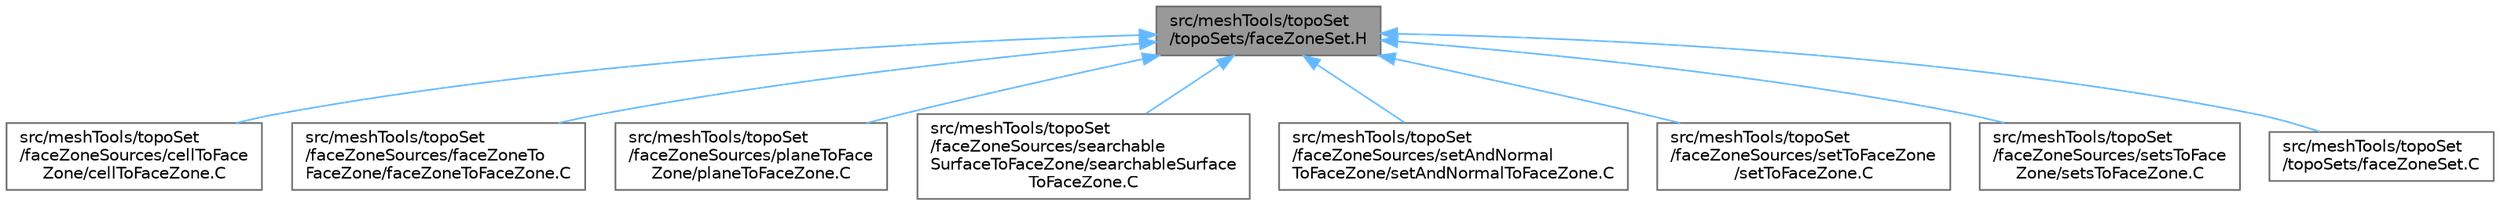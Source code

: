 digraph "src/meshTools/topoSet/topoSets/faceZoneSet.H"
{
 // LATEX_PDF_SIZE
  bgcolor="transparent";
  edge [fontname=Helvetica,fontsize=10,labelfontname=Helvetica,labelfontsize=10];
  node [fontname=Helvetica,fontsize=10,shape=box,height=0.2,width=0.4];
  Node1 [id="Node000001",label="src/meshTools/topoSet\l/topoSets/faceZoneSet.H",height=0.2,width=0.4,color="gray40", fillcolor="grey60", style="filled", fontcolor="black",tooltip=" "];
  Node1 -> Node2 [id="edge1_Node000001_Node000002",dir="back",color="steelblue1",style="solid",tooltip=" "];
  Node2 [id="Node000002",label="src/meshTools/topoSet\l/faceZoneSources/cellToFace\lZone/cellToFaceZone.C",height=0.2,width=0.4,color="grey40", fillcolor="white", style="filled",URL="$cellToFaceZone_8C.html",tooltip=" "];
  Node1 -> Node3 [id="edge2_Node000001_Node000003",dir="back",color="steelblue1",style="solid",tooltip=" "];
  Node3 [id="Node000003",label="src/meshTools/topoSet\l/faceZoneSources/faceZoneTo\lFaceZone/faceZoneToFaceZone.C",height=0.2,width=0.4,color="grey40", fillcolor="white", style="filled",URL="$faceZoneToFaceZone_8C.html",tooltip=" "];
  Node1 -> Node4 [id="edge3_Node000001_Node000004",dir="back",color="steelblue1",style="solid",tooltip=" "];
  Node4 [id="Node000004",label="src/meshTools/topoSet\l/faceZoneSources/planeToFace\lZone/planeToFaceZone.C",height=0.2,width=0.4,color="grey40", fillcolor="white", style="filled",URL="$planeToFaceZone_8C.html",tooltip=" "];
  Node1 -> Node5 [id="edge4_Node000001_Node000005",dir="back",color="steelblue1",style="solid",tooltip=" "];
  Node5 [id="Node000005",label="src/meshTools/topoSet\l/faceZoneSources/searchable\lSurfaceToFaceZone/searchableSurface\lToFaceZone.C",height=0.2,width=0.4,color="grey40", fillcolor="white", style="filled",URL="$searchableSurfaceToFaceZone_8C.html",tooltip=" "];
  Node1 -> Node6 [id="edge5_Node000001_Node000006",dir="back",color="steelblue1",style="solid",tooltip=" "];
  Node6 [id="Node000006",label="src/meshTools/topoSet\l/faceZoneSources/setAndNormal\lToFaceZone/setAndNormalToFaceZone.C",height=0.2,width=0.4,color="grey40", fillcolor="white", style="filled",URL="$setAndNormalToFaceZone_8C.html",tooltip=" "];
  Node1 -> Node7 [id="edge6_Node000001_Node000007",dir="back",color="steelblue1",style="solid",tooltip=" "];
  Node7 [id="Node000007",label="src/meshTools/topoSet\l/faceZoneSources/setToFaceZone\l/setToFaceZone.C",height=0.2,width=0.4,color="grey40", fillcolor="white", style="filled",URL="$setToFaceZone_8C.html",tooltip=" "];
  Node1 -> Node8 [id="edge7_Node000001_Node000008",dir="back",color="steelblue1",style="solid",tooltip=" "];
  Node8 [id="Node000008",label="src/meshTools/topoSet\l/faceZoneSources/setsToFace\lZone/setsToFaceZone.C",height=0.2,width=0.4,color="grey40", fillcolor="white", style="filled",URL="$setsToFaceZone_8C.html",tooltip=" "];
  Node1 -> Node9 [id="edge8_Node000001_Node000009",dir="back",color="steelblue1",style="solid",tooltip=" "];
  Node9 [id="Node000009",label="src/meshTools/topoSet\l/topoSets/faceZoneSet.C",height=0.2,width=0.4,color="grey40", fillcolor="white", style="filled",URL="$faceZoneSet_8C.html",tooltip=" "];
}
